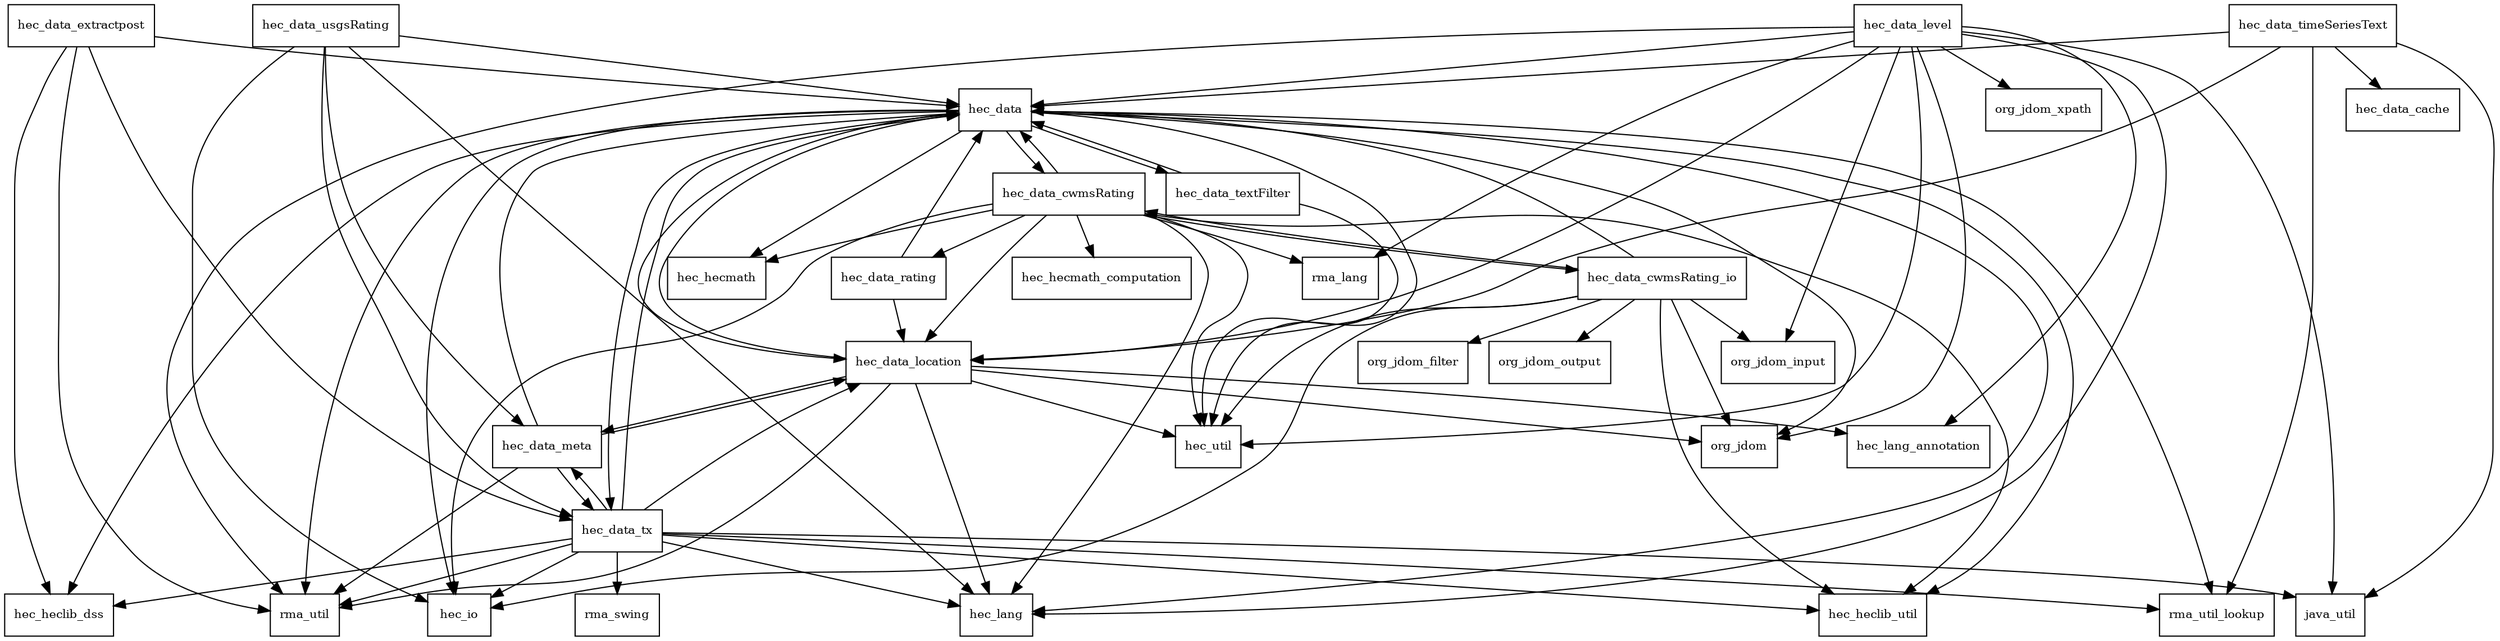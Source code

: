 digraph hecData_package_dependencies {
  node [shape = box, fontsize=10.0];
  hec_data -> hec_data_cwmsRating;
  hec_data -> hec_data_location;
  hec_data -> hec_data_textFilter;
  hec_data -> hec_data_tx;
  hec_data -> hec_heclib_dss;
  hec_data -> hec_heclib_util;
  hec_data -> hec_hecmath;
  hec_data -> hec_io;
  hec_data -> hec_lang;
  hec_data -> hec_util;
  hec_data -> org_jdom;
  hec_data -> rma_util;
  hec_data -> rma_util_lookup;
  hec_data_cwmsRating -> hec_data;
  hec_data_cwmsRating -> hec_data_cwmsRating_io;
  hec_data_cwmsRating -> hec_data_location;
  hec_data_cwmsRating -> hec_data_rating;
  hec_data_cwmsRating -> hec_heclib_util;
  hec_data_cwmsRating -> hec_hecmath;
  hec_data_cwmsRating -> hec_hecmath_computation;
  hec_data_cwmsRating -> hec_io;
  hec_data_cwmsRating -> hec_lang;
  hec_data_cwmsRating -> hec_util;
  hec_data_cwmsRating -> rma_lang;
  hec_data_cwmsRating_io -> hec_data;
  hec_data_cwmsRating_io -> hec_data_cwmsRating;
  hec_data_cwmsRating_io -> hec_heclib_util;
  hec_data_cwmsRating_io -> hec_io;
  hec_data_cwmsRating_io -> hec_util;
  hec_data_cwmsRating_io -> org_jdom;
  hec_data_cwmsRating_io -> org_jdom_filter;
  hec_data_cwmsRating_io -> org_jdom_input;
  hec_data_cwmsRating_io -> org_jdom_output;
  hec_data_extractpost -> hec_data;
  hec_data_extractpost -> hec_data_tx;
  hec_data_extractpost -> hec_heclib_dss;
  hec_data_extractpost -> rma_util;
  hec_data_level -> hec_data;
  hec_data_level -> hec_data_location;
  hec_data_level -> hec_lang;
  hec_data_level -> hec_lang_annotation;
  hec_data_level -> hec_util;
  hec_data_level -> java_util;
  hec_data_level -> org_jdom;
  hec_data_level -> org_jdom_input;
  hec_data_level -> org_jdom_xpath;
  hec_data_level -> rma_lang;
  hec_data_level -> rma_util;
  hec_data_location -> hec_data;
  hec_data_location -> hec_data_meta;
  hec_data_location -> hec_lang;
  hec_data_location -> hec_lang_annotation;
  hec_data_location -> hec_util;
  hec_data_location -> org_jdom;
  hec_data_location -> rma_util;
  hec_data_meta -> hec_data;
  hec_data_meta -> hec_data_location;
  hec_data_meta -> hec_data_tx;
  hec_data_meta -> rma_util;
  hec_data_rating -> hec_data;
  hec_data_rating -> hec_data_location;
  hec_data_textFilter -> hec_data;
  hec_data_textFilter -> hec_util;
  hec_data_timeSeriesText -> hec_data;
  hec_data_timeSeriesText -> hec_data_cache;
  hec_data_timeSeriesText -> hec_data_location;
  hec_data_timeSeriesText -> java_util;
  hec_data_timeSeriesText -> rma_util_lookup;
  hec_data_tx -> hec_data;
  hec_data_tx -> hec_data_location;
  hec_data_tx -> hec_data_meta;
  hec_data_tx -> hec_heclib_dss;
  hec_data_tx -> hec_heclib_util;
  hec_data_tx -> hec_io;
  hec_data_tx -> hec_lang;
  hec_data_tx -> java_util;
  hec_data_tx -> rma_swing;
  hec_data_tx -> rma_util;
  hec_data_tx -> rma_util_lookup;
  hec_data_usgsRating -> hec_data;
  hec_data_usgsRating -> hec_data_meta;
  hec_data_usgsRating -> hec_data_tx;
  hec_data_usgsRating -> hec_io;
  hec_data_usgsRating -> hec_lang;
}
